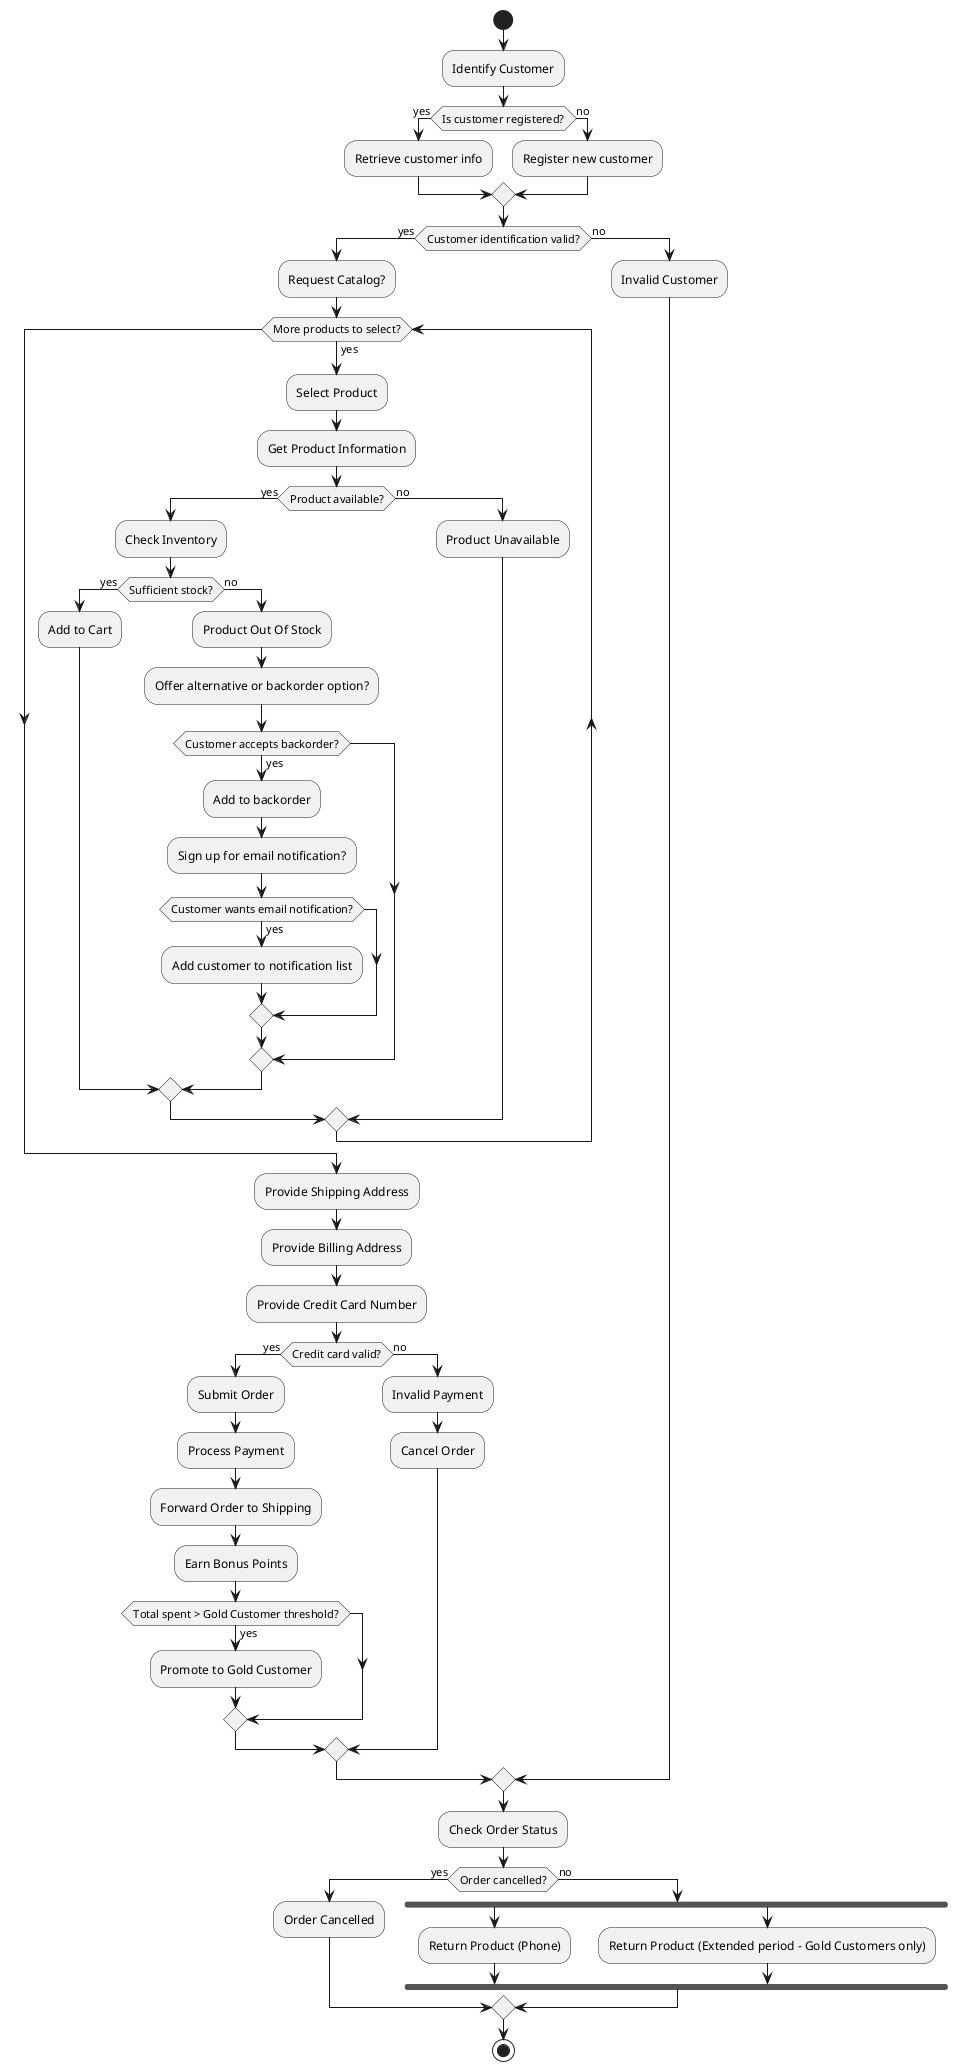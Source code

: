 @startuml
start

:Identify Customer;
if (Is customer registered?) then (yes)
    :Retrieve customer info;
else (no)
    :Register new customer;
endif

if (Customer identification valid?) then (yes)
    :Request Catalog?;
    while (More products to select?) is (yes)
        :Select Product;
        :Get Product Information;
        if (Product available?) then (yes)
            :Check Inventory;
            if (Sufficient stock?) then (yes)
                :Add to Cart;
            else (no)
                :Product Out Of Stock;
                :Offer alternative or backorder option?;
                if (Customer accepts backorder?) then (yes)
                    :Add to backorder;
                    :Sign up for email notification?;
                    if (Customer wants email notification?) then (yes)
                        :Add customer to notification list;
                    endif
                endif
            endif
        else (no)
            :Product Unavailable;
        endif
    endwhile
    :Provide Shipping Address;
    :Provide Billing Address;
    :Provide Credit Card Number;
    if (Credit card valid?) then (yes)
        :Submit Order;
        :Process Payment;
        :Forward Order to Shipping;
        :Earn Bonus Points;
        if (Total spent > Gold Customer threshold?) then (yes)
            :Promote to Gold Customer;
        endif
    else (no)
        :Invalid Payment;
        :Cancel Order;
    endif
else (no)
    :Invalid Customer;
endif

:Check Order Status;
if (Order cancelled?) then (yes)
    :Order Cancelled;
else (no)
    fork
        :Return Product (Phone);
    fork again
        :Return Product (Extended period - Gold Customers only);
    end fork
endif

stop
@enduml